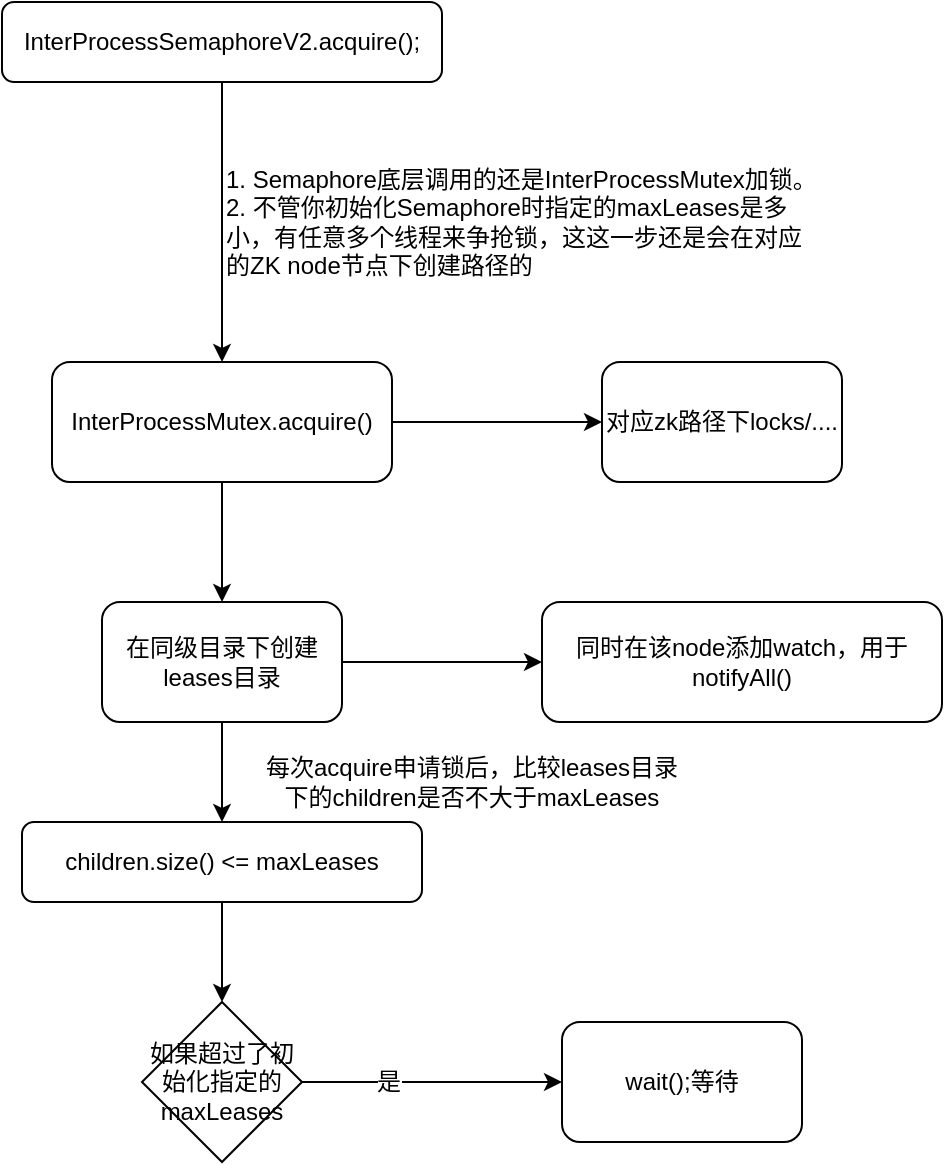 <mxfile version="12.2.0" type="github" pages="1">
  <diagram id="L4YuuxNMckqVgBmBOuBi" name="第 1 页">
    <mxGraphModel dx="1422" dy="713" grid="1" gridSize="10" guides="1" tooltips="1" connect="1" arrows="1" fold="1" page="1" pageScale="1" pageWidth="827" pageHeight="1169" math="0" shadow="0">
      <root>
        <mxCell id="0"/>
        <mxCell id="1" parent="0"/>
        <mxCell id="UaDZ8-WLzHAVfhm2IvJI-3" style="edgeStyle=orthogonalEdgeStyle;rounded=0;orthogonalLoop=1;jettySize=auto;html=1;entryX=0.5;entryY=0;entryDx=0;entryDy=0;" edge="1" parent="1" source="UaDZ8-WLzHAVfhm2IvJI-1" target="UaDZ8-WLzHAVfhm2IvJI-2">
          <mxGeometry relative="1" as="geometry"/>
        </mxCell>
        <mxCell id="UaDZ8-WLzHAVfhm2IvJI-1" value="InterProcessSemaphoreV2&lt;span&gt;.acquire();&lt;/span&gt;" style="rounded=1;whiteSpace=wrap;html=1;align=center;" vertex="1" parent="1">
          <mxGeometry x="230" y="60" width="220" height="40" as="geometry"/>
        </mxCell>
        <mxCell id="UaDZ8-WLzHAVfhm2IvJI-6" style="edgeStyle=orthogonalEdgeStyle;rounded=0;orthogonalLoop=1;jettySize=auto;html=1;entryX=0;entryY=0.5;entryDx=0;entryDy=0;" edge="1" parent="1" source="UaDZ8-WLzHAVfhm2IvJI-2" target="UaDZ8-WLzHAVfhm2IvJI-5">
          <mxGeometry relative="1" as="geometry"/>
        </mxCell>
        <mxCell id="UaDZ8-WLzHAVfhm2IvJI-8" style="edgeStyle=orthogonalEdgeStyle;rounded=0;orthogonalLoop=1;jettySize=auto;html=1;entryX=0.5;entryY=0;entryDx=0;entryDy=0;" edge="1" parent="1" source="UaDZ8-WLzHAVfhm2IvJI-2" target="UaDZ8-WLzHAVfhm2IvJI-7">
          <mxGeometry relative="1" as="geometry"/>
        </mxCell>
        <mxCell id="UaDZ8-WLzHAVfhm2IvJI-2" value="InterProcessMutex.acquire()" style="rounded=1;whiteSpace=wrap;html=1;align=center;" vertex="1" parent="1">
          <mxGeometry x="255" y="240" width="170" height="60" as="geometry"/>
        </mxCell>
        <mxCell id="UaDZ8-WLzHAVfhm2IvJI-4" value="1. Semaphore底层调用的还是InterProcessMutex加锁。&lt;br&gt;2. 不管你初始化Semaphore时指定的maxLeases是多小，有任意多个线程来争抢锁，这这一步还是会在对应的ZK node节点下创建路径的" style="text;html=1;strokeColor=none;fillColor=none;align=left;verticalAlign=middle;whiteSpace=wrap;rounded=0;" vertex="1" parent="1">
          <mxGeometry x="340" y="130" width="300" height="80" as="geometry"/>
        </mxCell>
        <mxCell id="UaDZ8-WLzHAVfhm2IvJI-5" value="对应zk路径下locks/...." style="rounded=1;whiteSpace=wrap;html=1;align=center;" vertex="1" parent="1">
          <mxGeometry x="530" y="240" width="120" height="60" as="geometry"/>
        </mxCell>
        <mxCell id="UaDZ8-WLzHAVfhm2IvJI-10" style="edgeStyle=orthogonalEdgeStyle;rounded=0;orthogonalLoop=1;jettySize=auto;html=1;entryX=0.5;entryY=0;entryDx=0;entryDy=0;" edge="1" parent="1" source="UaDZ8-WLzHAVfhm2IvJI-7" target="UaDZ8-WLzHAVfhm2IvJI-9">
          <mxGeometry relative="1" as="geometry"/>
        </mxCell>
        <mxCell id="UaDZ8-WLzHAVfhm2IvJI-18" style="edgeStyle=orthogonalEdgeStyle;rounded=0;orthogonalLoop=1;jettySize=auto;html=1;" edge="1" parent="1" source="UaDZ8-WLzHAVfhm2IvJI-7" target="UaDZ8-WLzHAVfhm2IvJI-17">
          <mxGeometry relative="1" as="geometry"/>
        </mxCell>
        <mxCell id="UaDZ8-WLzHAVfhm2IvJI-7" value="在同级目录下创建leases目录" style="rounded=1;whiteSpace=wrap;html=1;align=center;" vertex="1" parent="1">
          <mxGeometry x="280" y="360" width="120" height="60" as="geometry"/>
        </mxCell>
        <mxCell id="UaDZ8-WLzHAVfhm2IvJI-13" style="edgeStyle=orthogonalEdgeStyle;rounded=0;orthogonalLoop=1;jettySize=auto;html=1;entryX=0.5;entryY=0;entryDx=0;entryDy=0;" edge="1" parent="1" source="UaDZ8-WLzHAVfhm2IvJI-9" target="UaDZ8-WLzHAVfhm2IvJI-12">
          <mxGeometry relative="1" as="geometry"/>
        </mxCell>
        <mxCell id="UaDZ8-WLzHAVfhm2IvJI-9" value="children.size() &amp;lt;= maxLeases" style="rounded=1;whiteSpace=wrap;html=1;align=center;" vertex="1" parent="1">
          <mxGeometry x="240" y="470" width="200" height="40" as="geometry"/>
        </mxCell>
        <mxCell id="UaDZ8-WLzHAVfhm2IvJI-11" value="每次acquire申请锁后，比较leases目录下的children是否不大于maxLeases" style="text;html=1;strokeColor=none;fillColor=none;align=center;verticalAlign=middle;whiteSpace=wrap;rounded=0;" vertex="1" parent="1">
          <mxGeometry x="360" y="440" width="210" height="20" as="geometry"/>
        </mxCell>
        <mxCell id="UaDZ8-WLzHAVfhm2IvJI-15" style="edgeStyle=orthogonalEdgeStyle;rounded=0;orthogonalLoop=1;jettySize=auto;html=1;entryX=0;entryY=0.5;entryDx=0;entryDy=0;" edge="1" parent="1" source="UaDZ8-WLzHAVfhm2IvJI-12" target="UaDZ8-WLzHAVfhm2IvJI-14">
          <mxGeometry relative="1" as="geometry"/>
        </mxCell>
        <mxCell id="UaDZ8-WLzHAVfhm2IvJI-16" value="是" style="text;html=1;resizable=0;points=[];align=center;verticalAlign=middle;labelBackgroundColor=#ffffff;" vertex="1" connectable="0" parent="UaDZ8-WLzHAVfhm2IvJI-15">
          <mxGeometry x="-0.339" relative="1" as="geometry">
            <mxPoint as="offset"/>
          </mxGeometry>
        </mxCell>
        <mxCell id="UaDZ8-WLzHAVfhm2IvJI-12" value="如果超过了初始化指定的maxLeases" style="rhombus;whiteSpace=wrap;html=1;align=center;" vertex="1" parent="1">
          <mxGeometry x="300" y="560" width="80" height="80" as="geometry"/>
        </mxCell>
        <mxCell id="UaDZ8-WLzHAVfhm2IvJI-14" value="wait();等待" style="rounded=1;whiteSpace=wrap;html=1;align=center;" vertex="1" parent="1">
          <mxGeometry x="510" y="570" width="120" height="60" as="geometry"/>
        </mxCell>
        <mxCell id="UaDZ8-WLzHAVfhm2IvJI-17" value="同时在该node添加watch，用于notifyAll()" style="rounded=1;whiteSpace=wrap;html=1;align=center;" vertex="1" parent="1">
          <mxGeometry x="500" y="360" width="200" height="60" as="geometry"/>
        </mxCell>
      </root>
    </mxGraphModel>
  </diagram>
</mxfile>
